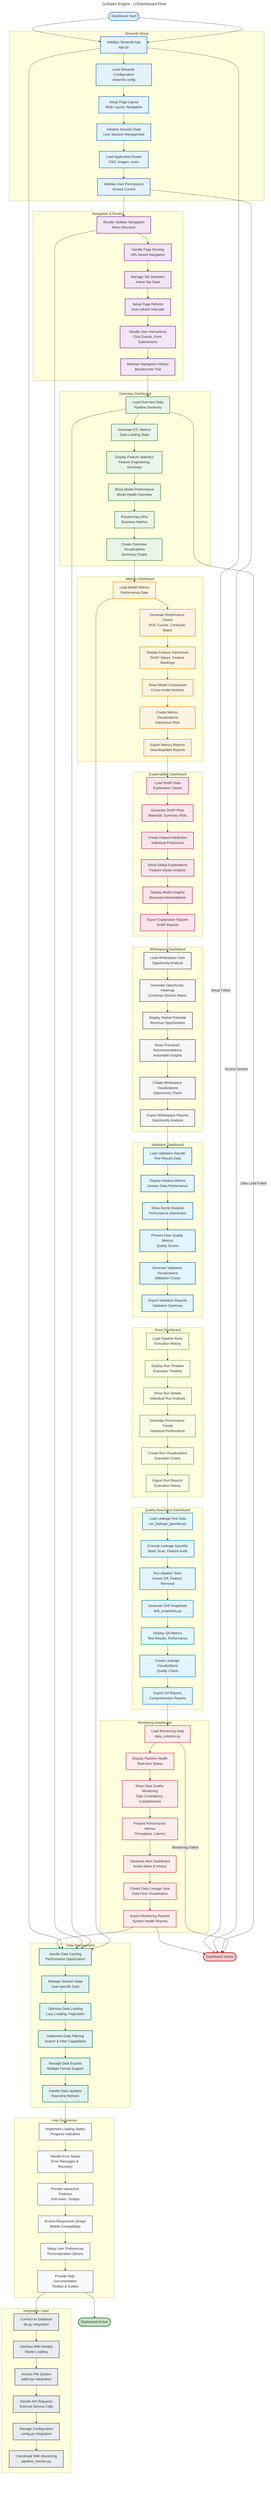---
title: GoSales Engine - UI/Dashboard Flow
---

graph TB
    %% Start
    Start([Dashboard Start]) --> InitializeStreamlit

    %% Streamlit Initialization
    subgraph "Streamlit Setup"
        InitializeStreamlit[Initialize Streamlit App<br/>app.py]
        LoadStreamlitConfig[Load Streamlit Configuration<br/>streamlit.config]
        SetupPageLayout[Setup Page Layout<br/>Wide Layout, Navigation]
        InitializeSessionState[Initialize Session State<br/>User Session Management]
        LoadApplicationAssets[Load Application Assets<br/>CSS, Images, Icons]
        ValidateUserPermissions[Validate User Permissions<br/>Access Control]
    end

    %% Navigation & Routing
    subgraph "Navigation & Routing"
        RenderSidebarNavigation[Render Sidebar Navigation<br/>Menu Structure]
        HandlePageRouting[Handle Page Routing<br/>URL-based Navigation]
        ManageTabSelection[Manage Tab Selection<br/>Active Tab State]
        SetupPageRefresh[Setup Page Refresh<br/>Auto-refresh Intervals]
        HandleUserInteractions[Handle User Interactions<br/>Click Events, Form Submissions]
        MaintainNavigationHistory[Maintain Navigation History<br/>Breadcrumb Trail]
    end

    %% Overview Dashboard
    subgraph "Overview Dashboard"
        LoadOverviewData[Load Overview Data<br/>Pipeline Summary]
        GenerateETLMetrics[Generate ETL Metrics<br/>Data Loading Stats]
        DisplayFeatureStats[Display Feature Statistics<br/>Feature Engineering Summary]
        ShowModelPerformance[Show Model Performance<br/>Model Health Overview]
        PresentKeyKPIs[Present Key KPIs<br/>Business Metrics]
        CreateOverviewVisualizations[Create Overview Visualizations<br/>Summary Charts]
    end

    %% Metrics Dashboard
    subgraph "Metrics Dashboard"
        LoadModelMetrics[Load Model Metrics<br/>Performance Data]
        GeneratePerformanceCharts[Generate Performance Charts<br/>ROC Curves, Confusion Matrix]
        DisplayFeatureImportance[Display Feature Importance<br/>SHAP Values, Feature Rankings]
        ShowModelComparison[Show Model Comparison<br/>Cross-model Analysis]
        CreateMetricsVisualizations[Create Metrics Visualizations<br/>Interactive Plots]
        ExportMetricsReports[Export Metrics Reports<br/>Downloadable Reports]
    end

    %% Explainability Dashboard
    subgraph "Explainability Dashboard"
        LoadSHAPData[Load SHAP Data<br/>Explanation Values]
        GenerateSHAPPlots[Generate SHAP Plots<br/>Waterfall, Summary Plots]
        CreateFeatureAttribution[Create Feature Attribution<br/>Individual Predictions]
        ShowGlobalExplanations[Show Global Explanations<br/>Feature Impact Analysis]
        DisplayModelInsights[Display Model Insights<br/>Business Interpretations]
        ExportExplanationReports[Export Explanation Reports<br/>SHAP Reports]
    end

    %% Whitespace Dashboard
    subgraph "Whitespace Dashboard"
        LoadWhitespaceData[Load Whitespace Data<br/>Opportunity Analysis]
        GenerateOpportunityHeatmap[Generate Opportunity Heatmap<br/>Customer-Division Matrix]
        DisplayMarketPotential[Display Market Potential<br/>Revenue Opportunities]
        ShowPrioritizedRecommendations[Show Prioritized Recommendations<br/>Actionable Insights]
        CreateWhitespaceVisualizations[Create Whitespace Visualizations<br/>Opportunity Charts]
        ExportWhitespaceReports[Export Whitespace Reports<br/>Opportunity Analysis]
    end

    %% Validation Dashboard
    subgraph "Validation Dashboard"
        LoadValidationResults[Load Validation Results<br/>Test Results Data]
        DisplayHoldoutMetrics[Display Holdout Metrics<br/>Unseen Data Performance]
        ShowDecileAnalysis[Show Decile Analysis<br/>Performance Distribution]
        PresentDataQualityMetrics[Present Data Quality Metrics<br/>Quality Scores]
        GenerateValidationVisualizations[Generate Validation Visualizations<br/>Validation Charts]
        ExportValidationReports[Export Validation Reports<br/>Validation Summary]
    end

    %% Runs Dashboard
    subgraph "Runs Dashboard"
        LoadPipelineRuns[Load Pipeline Runs<br/>Execution History]
        DisplayRunTimeline[Display Run Timeline<br/>Execution Timeline]
        ShowRunDetails[Show Run Details<br/>Individual Run Analysis]
        GeneratePerformanceTrends[Generate Performance Trends<br/>Historical Performance]
        CreateRunVisualizations[Create Run Visualizations<br/>Execution Charts]
        ExportRunReports[Export Run Reports<br/>Execution History]
    end

    %% Quality Assurance Dashboard
    subgraph "Quality Assurance Dashboard"
        LoadLeakageData[Load Leakage Test Data<br/>run_leakage_gauntlet.py]
        ExecuteLeakageGauntlet[Execute Leakage Gauntlet<br/>Static Scan, Feature Audit]
        RunAblationTests[Run Ablation Tests<br/>Assets-Off, Feature Removal]
        GenerateDriftSnapshots[Generate Drift Snapshots<br/>drift_snapshots.py]
        DisplayQAMetrics[Display QA Metrics<br/>Test Results, Performance]
        CreateLeakageVisualizations[Create Leakage Visualizations<br/>Quality Charts]
        ExportQAReports[Export QA Reports<br/>Comprehensive Reports]
    end

    %% Monitoring Dashboard
    subgraph "Monitoring Dashboard"
        LoadMonitoringData[Load Monitoring Data<br/>data_collector.py]
        DisplayPipelineHealth[Display Pipeline Health<br/>Real-time Status]
        ShowDataQualityMonitoring[Show Data Quality Monitoring<br/>Type Consistency, Completeness]
        PresentPerformanceMetrics[Present Performance Metrics<br/>Throughput, Latency]
        GenerateAlertDashboard[Generate Alert Dashboard<br/>Active Alerts & History]
        CreateDataLineageView[Create Data Lineage View<br/>Data Flow Visualization]
        ExportMonitoringReports[Export Monitoring Reports<br/>System Health Reports]
    end

    %% Data Management
    subgraph "Data Management"
        HandleDataCaching[Handle Data Caching<br/>Performance Optimization]
        ManageSessionState[Manage Session State<br/>User-specific Data]
        OptimizeDataLoading[Optimize Data Loading<br/>Lazy Loading, Pagination]
        ImplementDataFiltering[Implement Data Filtering<br/>Search & Filter Capabilities]
        ManageDataExports[Manage Data Exports<br/>Multiple Format Support]
        HandleDataUpdates[Handle Data Updates<br/>Real-time Refresh]
    end

    %% User Experience
    subgraph "User Experience"
        ImplementLoadingStates[Implement Loading States<br/>Progress Indicators]
        HandleErrorStates[Handle Error States<br/>Error Messages & Recovery]
        ProvideInteractiveFeatures[Provide Interactive Features<br/>Drill-down, Tooltips]
        EnsureResponsiveDesign[Ensure Responsive Design<br/>Mobile Compatibility]
        SetupUserPreferences[Setup User Preferences<br/>Personalization Options]
        ProvideHelpDocumentation[Provide Help Documentation<br/>Tooltips & Guides]
    end

    %% Integration Layer
    subgraph "Integration Layer"
        ConnectToDatabase[Connect to Database<br/>db.py Integration]
        InterfaceWithModels[Interface With Models<br/>Model Loading]
        AccessFileSystem[Access File System<br/>paths.py Integration]
        HandleAPIRequests[Handle API Requests<br/>External Service Calls]
        ManageConfiguration[Manage Configuration<br/>config.py Integration]
        CoordinateWithMonitoring[Coordinate With Monitoring<br/>pipeline_monitor.py]
    end

    %% End
    ProvideHelpDocumentation --> Success([Dashboard Active])
    ExportMonitoringReports --> Failure([Dashboard Issues])

    %% Main Flow Connections
    Start --> InitializeStreamlit
    InitializeStreamlit --> LoadStreamlitConfig
    LoadStreamlitConfig --> SetupPageLayout
    SetupPageLayout --> InitializeSessionState
    InitializeSessionState --> LoadApplicationAssets
    LoadApplicationAssets --> ValidateUserPermissions
    ValidateUserPermissions --> RenderSidebarNavigation

    RenderSidebarNavigation --> HandlePageRouting
    HandlePageRouting --> ManageTabSelection
    ManageTabSelection --> SetupPageRefresh
    SetupPageRefresh --> HandleUserInteractions
    HandleUserInteractions --> MaintainNavigationHistory

    MaintainNavigationHistory --> LoadOverviewData
    LoadOverviewData --> GenerateETLMetrics
    GenerateETLMetrics --> DisplayFeatureStats
    DisplayFeatureStats --> ShowModelPerformance
    ShowModelPerformance --> PresentKeyKPIs
    PresentKeyKPIs --> CreateOverviewVisualizations

    CreateOverviewVisualizations --> LoadModelMetrics
    LoadModelMetrics --> GeneratePerformanceCharts
    GeneratePerformanceCharts --> DisplayFeatureImportance
    DisplayFeatureImportance --> ShowModelComparison
    ShowModelComparison --> CreateMetricsVisualizations
    CreateMetricsVisualizations --> ExportMetricsReports

    ExportMetricsReports --> LoadSHAPData
    LoadSHAPData --> GenerateSHAPPlots
    GenerateSHAPPlots --> CreateFeatureAttribution
    CreateFeatureAttribution --> ShowGlobalExplanations
    ShowGlobalExplanations --> DisplayModelInsights
    DisplayModelInsights --> ExportExplanationReports

    ExportExplanationReports --> LoadWhitespaceData
    LoadWhitespaceData --> GenerateOpportunityHeatmap
    GenerateOpportunityHeatmap --> DisplayMarketPotential
    DisplayMarketPotential --> ShowPrioritizedRecommendations
    ShowPrioritizedRecommendations --> CreateWhitespaceVisualizations
    CreateWhitespaceVisualizations --> ExportWhitespaceReports

    ExportWhitespaceReports --> LoadValidationResults
    LoadValidationResults --> DisplayHoldoutMetrics
    DisplayHoldoutMetrics --> ShowDecileAnalysis
    ShowDecileAnalysis --> PresentDataQualityMetrics
    PresentDataQualityMetrics --> GenerateValidationVisualizations
    GenerateValidationVisualizations --> ExportValidationReports

    ExportValidationReports --> LoadPipelineRuns
    LoadPipelineRuns --> DisplayRunTimeline
    DisplayRunTimeline --> ShowRunDetails
    ShowRunDetails --> GeneratePerformanceTrends
    GeneratePerformanceTrends --> CreateRunVisualizations
    CreateRunVisualizations --> ExportRunReports

    ExportRunReports --> LoadLeakageData
    LoadLeakageData --> ExecuteLeakageGauntlet
    ExecuteLeakageGauntlet --> RunAblationTests
    RunAblationTests --> GenerateDriftSnapshots
    GenerateDriftSnapshots --> DisplayQAMetrics
    DisplayQAMetrics --> CreateLeakageVisualizations
    CreateLeakageVisualizations --> ExportQAReports

    ExportQAReports --> LoadMonitoringData
    LoadMonitoringData --> DisplayPipelineHealth
    DisplayPipelineHealth --> ShowDataQualityMonitoring
    ShowDataQualityMonitoring --> PresentPerformanceMetrics
    PresentPerformanceMetrics --> GenerateAlertDashboard
    GenerateAlertDashboard --> CreateDataLineageView
    CreateDataLineageView --> ExportMonitoringReports

    ExportMonitoringReports --> HandleDataCaching
    HandleDataCaching --> ManageSessionState
    ManageSessionState --> OptimizeDataLoading
    OptimizeDataLoading --> ImplementDataFiltering
    ImplementDataFiltering --> ManageDataExports
    ManageDataExports --> HandleDataUpdates

    HandleDataUpdates --> ImplementLoadingStates
    ImplementLoadingStates --> HandleErrorStates
    HandleErrorStates --> ProvideInteractiveFeatures
    ProvideInteractiveFeatures --> EnsureResponsiveDesign
    EnsureResponsiveDesign --> SetupUserPreferences
    SetupUserPreferences --> ProvideHelpDocumentation

    ProvideHelpDocumentation --> ConnectToDatabase
    ConnectToDatabase --> InterfaceWithModels
    InterfaceWithModels --> AccessFileSystem
    AccessFileSystem --> HandleAPIRequests
    HandleAPIRequests --> ManageConfiguration
    ManageConfiguration --> CoordinateWithMonitoring

    %% Parallel Processing
    InitializeStreamlit --> HandleDataCaching
    RenderSidebarNavigation --> HandleDataCaching
    LoadOverviewData --> HandleDataCaching
    LoadModelMetrics --> HandleDataCaching

    %% Error Handling
    InitializeStreamlit -->|Setup Failed| Failure
    ValidateUserPermissions -->|Access Denied| Failure
    LoadOverviewData -->|Data Load Failed| Failure
    LoadMonitoringData -->|Monitoring Failed| Failure

    %% Styling
    classDef setup fill:#e3f2fd,stroke:#1565c0,stroke-width:2px
    classDef navigation fill:#f3e5f5,stroke:#7b1fa2,stroke-width:2px
    classDef overview fill:#e8f5e8,stroke:#2e7d32,stroke-width:2px
    classDef metrics fill:#fff3e0,stroke:#f57c00,stroke-width:2px
    classDef explainability fill:#fce4ec,stroke:#c2185b,stroke-width:2px
    classDef whitespace fill:#f5f5f5,stroke:#424242,stroke-width:2px
    classDef validation fill:#e1f5fe,stroke:#01579b,stroke-width:2px
    classDef runs fill:#f9fbe7,stroke:#689f38,stroke-width:2px
    classDef qa fill:#e1f5fe,stroke:#0277bd,stroke-width:2px
    classDef monitoring fill:#ffebee,stroke:#d32f2f,stroke-width:2px
    classDef data fill:#e0f2f1,stroke:#00695c,stroke-width:2px
    classDef ux fill:#f8f9fa,stroke:#6c757d,stroke-width:2px
    classDef integration fill:#e9ecef,stroke:#495057,stroke-width:2px
    classDef success fill:#c8e6c9,stroke:#2e7d32,stroke-width:3px
    classDef failure fill:#ffcdd2,stroke:#c62828,stroke-width:3px

    class Start,InitializeStreamlit,LoadStreamlitConfig,SetupPageLayout,InitializeSessionState,LoadApplicationAssets,ValidateUserPermissions setup
    class RenderSidebarNavigation,HandlePageRouting,ManageTabSelection,SetupPageRefresh,HandleUserInteractions,MaintainNavigationHistory navigation
    class LoadOverviewData,GenerateETLMetrics,DisplayFeatureStats,ShowModelPerformance,PresentKeyKPIs,CreateOverviewVisualizations overview
    class LoadModelMetrics,GeneratePerformanceCharts,DisplayFeatureImportance,ShowModelComparison,CreateMetricsVisualizations,ExportMetricsReports metrics
    class LoadSHAPData,GenerateSHAPPlots,CreateFeatureAttribution,ShowGlobalExplanations,DisplayModelInsights,ExportExplanationReports explainability
    class LoadWhitespaceData,GenerateOpportunityHeatmap,DisplayMarketPotential,ShowPrioritizedRecommendations,CreateWhitespaceVisualizations,ExportWhitespaceReports whitespace
    class LoadValidationResults,DisplayHoldoutMetrics,ShowDecileAnalysis,PresentDataQualityMetrics,GenerateValidationVisualizations,ExportValidationReports validation
    class LoadPipelineRuns,DisplayRunTimeline,ShowRunDetails,GeneratePerformanceTrends,CreateRunVisualizations,ExportRunReports runs
    class LoadLeakageData,ExecuteLeakageGauntlet,RunAblationTests,GenerateDriftSnapshots,DisplayQAMetrics,CreateLeakageVisualizations,ExportQAReports qa
    class LoadMonitoringData,DisplayPipelineHealth,ShowDataQualityMonitoring,PresentPerformanceMetrics,GenerateAlertDashboard,CreateDataLineageView,ExportMonitoringReports monitoring
    class HandleDataCaching,ManageSessionState,OptimizeDataLoading,ImplementDataFiltering,ManageDataExports,HandleDataUpdates data
    class ImplementLoadingStates,HandleErrorStates,ProvideInteractiveFeatures,EnsureResponsiveDesign,SetupUserPreferences,ProvideHelpDocumentation ux
    class ConnectToDatabase,InterfaceWithModels,AccessFileSystem,HandleAPIRequests,ManageConfiguration,CoordinateWithMonitoring integration
    class Success success
    class Failure failure